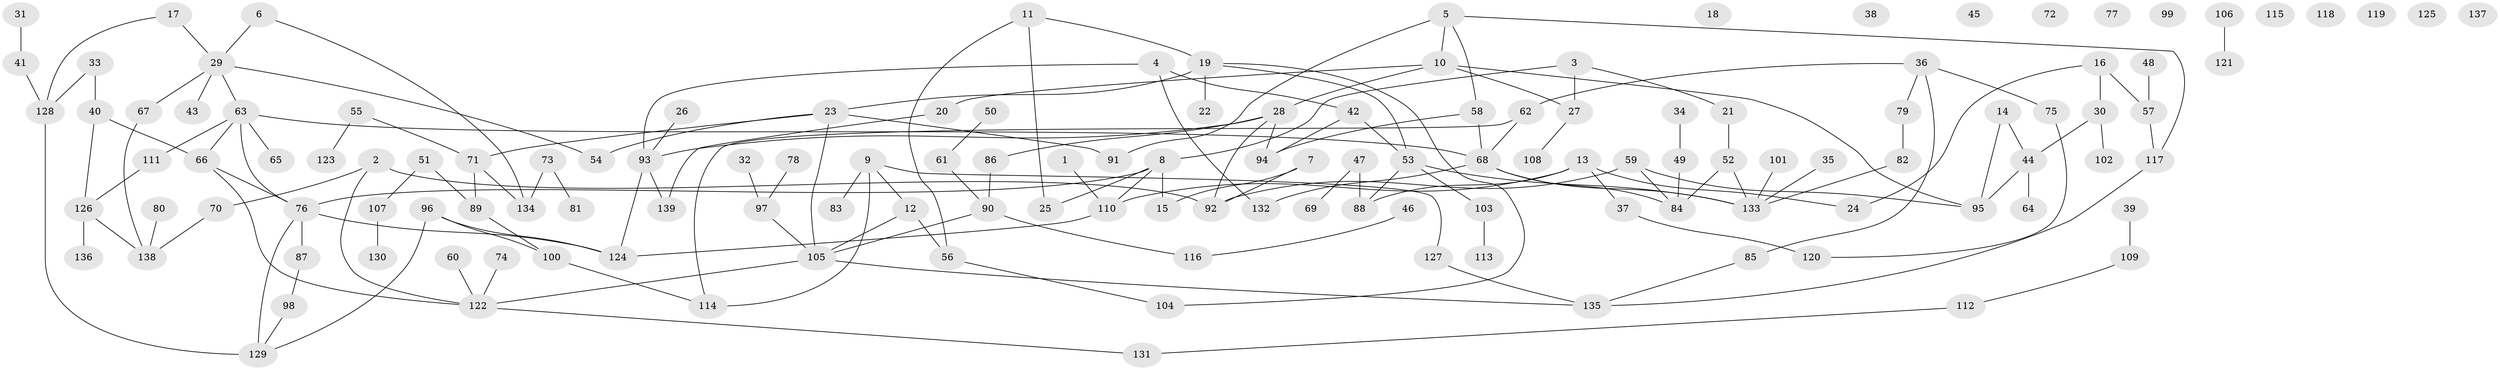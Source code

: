 // coarse degree distribution, {3: 0.25862068965517243, 9: 0.017241379310344827, 4: 0.15517241379310345, 5: 0.15517241379310345, 2: 0.1896551724137931, 7: 0.017241379310344827, 1: 0.1724137931034483, 8: 0.017241379310344827, 6: 0.017241379310344827}
// Generated by graph-tools (version 1.1) at 2025/48/03/04/25 22:48:34]
// undirected, 139 vertices, 168 edges
graph export_dot {
  node [color=gray90,style=filled];
  1;
  2;
  3;
  4;
  5;
  6;
  7;
  8;
  9;
  10;
  11;
  12;
  13;
  14;
  15;
  16;
  17;
  18;
  19;
  20;
  21;
  22;
  23;
  24;
  25;
  26;
  27;
  28;
  29;
  30;
  31;
  32;
  33;
  34;
  35;
  36;
  37;
  38;
  39;
  40;
  41;
  42;
  43;
  44;
  45;
  46;
  47;
  48;
  49;
  50;
  51;
  52;
  53;
  54;
  55;
  56;
  57;
  58;
  59;
  60;
  61;
  62;
  63;
  64;
  65;
  66;
  67;
  68;
  69;
  70;
  71;
  72;
  73;
  74;
  75;
  76;
  77;
  78;
  79;
  80;
  81;
  82;
  83;
  84;
  85;
  86;
  87;
  88;
  89;
  90;
  91;
  92;
  93;
  94;
  95;
  96;
  97;
  98;
  99;
  100;
  101;
  102;
  103;
  104;
  105;
  106;
  107;
  108;
  109;
  110;
  111;
  112;
  113;
  114;
  115;
  116;
  117;
  118;
  119;
  120;
  121;
  122;
  123;
  124;
  125;
  126;
  127;
  128;
  129;
  130;
  131;
  132;
  133;
  134;
  135;
  136;
  137;
  138;
  139;
  1 -- 110;
  2 -- 70;
  2 -- 92;
  2 -- 122;
  3 -- 8;
  3 -- 21;
  3 -- 27;
  4 -- 42;
  4 -- 93;
  4 -- 132;
  5 -- 10;
  5 -- 58;
  5 -- 91;
  5 -- 117;
  6 -- 29;
  6 -- 134;
  7 -- 15;
  7 -- 92;
  8 -- 15;
  8 -- 25;
  8 -- 76;
  8 -- 110;
  9 -- 12;
  9 -- 83;
  9 -- 114;
  9 -- 127;
  10 -- 20;
  10 -- 27;
  10 -- 28;
  10 -- 95;
  11 -- 19;
  11 -- 25;
  11 -- 56;
  12 -- 56;
  12 -- 105;
  13 -- 24;
  13 -- 37;
  13 -- 88;
  13 -- 110;
  14 -- 44;
  14 -- 95;
  16 -- 24;
  16 -- 30;
  16 -- 57;
  17 -- 29;
  17 -- 128;
  19 -- 22;
  19 -- 23;
  19 -- 53;
  19 -- 104;
  20 -- 139;
  21 -- 52;
  23 -- 54;
  23 -- 71;
  23 -- 91;
  23 -- 105;
  26 -- 93;
  27 -- 108;
  28 -- 86;
  28 -- 92;
  28 -- 93;
  28 -- 94;
  29 -- 43;
  29 -- 54;
  29 -- 63;
  29 -- 67;
  30 -- 44;
  30 -- 102;
  31 -- 41;
  32 -- 97;
  33 -- 40;
  33 -- 128;
  34 -- 49;
  35 -- 133;
  36 -- 62;
  36 -- 75;
  36 -- 79;
  36 -- 85;
  37 -- 120;
  39 -- 109;
  40 -- 66;
  40 -- 126;
  41 -- 128;
  42 -- 53;
  42 -- 94;
  44 -- 64;
  44 -- 95;
  46 -- 116;
  47 -- 69;
  47 -- 88;
  48 -- 57;
  49 -- 84;
  50 -- 61;
  51 -- 89;
  51 -- 107;
  52 -- 84;
  52 -- 133;
  53 -- 88;
  53 -- 103;
  53 -- 133;
  55 -- 71;
  55 -- 123;
  56 -- 104;
  57 -- 117;
  58 -- 68;
  58 -- 94;
  59 -- 84;
  59 -- 92;
  59 -- 95;
  60 -- 122;
  61 -- 90;
  62 -- 68;
  62 -- 114;
  63 -- 65;
  63 -- 66;
  63 -- 68;
  63 -- 76;
  63 -- 111;
  66 -- 76;
  66 -- 122;
  67 -- 138;
  68 -- 84;
  68 -- 132;
  68 -- 133;
  70 -- 138;
  71 -- 89;
  71 -- 134;
  73 -- 81;
  73 -- 134;
  74 -- 122;
  75 -- 120;
  76 -- 87;
  76 -- 124;
  76 -- 129;
  78 -- 97;
  79 -- 82;
  80 -- 138;
  82 -- 133;
  85 -- 135;
  86 -- 90;
  87 -- 98;
  89 -- 100;
  90 -- 105;
  90 -- 116;
  93 -- 124;
  93 -- 139;
  96 -- 100;
  96 -- 124;
  96 -- 129;
  97 -- 105;
  98 -- 129;
  100 -- 114;
  101 -- 133;
  103 -- 113;
  105 -- 122;
  105 -- 135;
  106 -- 121;
  107 -- 130;
  109 -- 112;
  110 -- 124;
  111 -- 126;
  112 -- 131;
  117 -- 135;
  122 -- 131;
  126 -- 136;
  126 -- 138;
  127 -- 135;
  128 -- 129;
}
